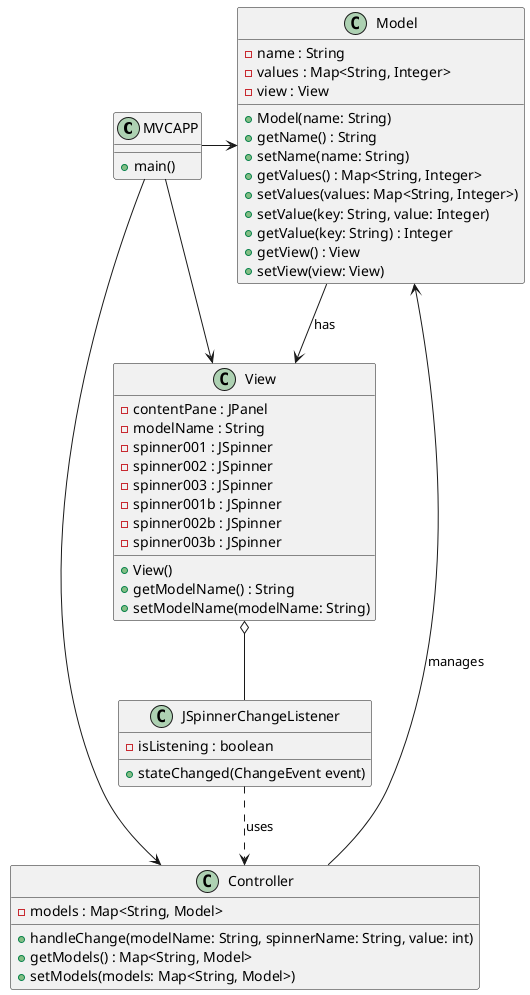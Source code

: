 @startuml mvc_class_diagram

class MVCAPP {
    +main()
}

class Model {
    -name : String
    -values : Map<String, Integer>
    -view : View
    +Model(name: String)
    +getName() : String
    +setName(name: String)
    +getValues() : Map<String, Integer>
    +setValues(values: Map<String, Integer>)
    +setValue(key: String, value: Integer)
    +getValue(key: String) : Integer
    +getView() : View
    +setView(view: View)
}

class View {
    -contentPane : JPanel
    -modelName : String
    -spinner001 : JSpinner
    -spinner002 : JSpinner
    -spinner003 : JSpinner
    -spinner001b : JSpinner
    -spinner002b : JSpinner
    -spinner003b : JSpinner
    +View()
    +getModelName() : String
    +setModelName(modelName: String)
}

class JSpinnerChangeListener {
    -isListening : boolean
    +stateChanged(ChangeEvent event)
}

class Controller {
    -models : Map<String, Model>
    +handleChange(modelName: String, spinnerName: String, value: int)
    +getModels() : Map<String, Model>
    +setModels(models: Map<String, Model>)
}

MVCAPP -> Model
MVCAPP -> View
MVCAPP -> Controller

Controller --> Model : manages
Model --> View : has

View o-- JSpinnerChangeListener

JSpinnerChangeListener ..> Controller : uses

@enduml
